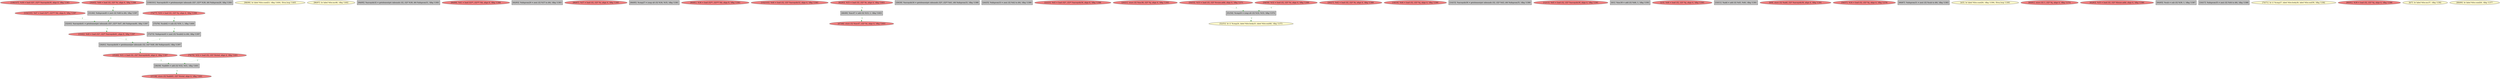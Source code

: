 
digraph G {


node1777 [fillcolor=lightcoral,label="[106/107]  %38 = load i32*, i32** %arrayidx30, align 8, !dbg !1383",shape=ellipse,style=filled ]
node1776 [fillcolor=lightcoral,label="[104/105]  %47 = load i32**, i32*** %b, align 8, !dbg !1397",shape=ellipse,style=filled ]
node1774 [fillcolor=grey,label="[100/101]  %arrayidx30 = getelementptr inbounds i32*, i32** %36, i64 %idxprom29, !dbg !1383",shape=rectangle,style=filled ]
node1773 [fillcolor=lemonchiffon,label="[98/99]  br label %for.cond23, !dbg !1404, !llvm.loop !1405",shape=ellipse,style=filled ]
node1772 [fillcolor=lemonchiffon,label="[96/97]  br label %for.inc46, !dbg !1402",shape=ellipse,style=filled ]
node1771 [fillcolor=grey,label="[94/95]  %arrayidx32 = getelementptr inbounds i32, i32* %38, i64 %idxprom31, !dbg !1383",shape=rectangle,style=filled ]
node1768 [fillcolor=lightcoral,label="[88/89]  %41 = load i32**, i32*** %b, align 8, !dbg !1388",shape=ellipse,style=filled ]
node1770 [fillcolor=grey,label="[92/93]  %idxprom29 = zext i32 %37 to i64, !dbg !1383",shape=rectangle,style=filled ]
node1767 [fillcolor=lightcoral,label="[86/87]  %37 = load i32, i32* %i, align 4, !dbg !1385",shape=ellipse,style=filled ]
node1765 [fillcolor=grey,label="[84/85]  %cmp27 = icmp ult i32 %34, %35, !dbg !1381",shape=rectangle,style=filled ]
node1763 [fillcolor=lightcoral,label="[80/81]  %36 = load i32**, i32*** %b, align 8, !dbg !1383",shape=ellipse,style=filled ]
node1761 [fillcolor=grey,label="[75/76]  %sub42 = sub i32 %50, 1, !dbg !1400",shape=rectangle,style=filled ]
node1760 [fillcolor=lightcoral,label="[78/79]  %52 = load i32, i32* %total, align 4, !dbg !1401",shape=ellipse,style=filled ]
node1775 [fillcolor=lightcoral,label="[102/103]  %40 = load i32, i32* %arrayidx32, align 4, !dbg !1383",shape=ellipse,style=filled ]
node1739 [fillcolor=lightcoral,label="[30/45]  %48 = load i32, i32* %i, align 4, !dbg !1398",shape=ellipse,style=filled ]
node1766 [fillcolor=lightcoral,label="[47/48]  store i32 %inc47, i32* %i, align 4, !dbg !1403",shape=ellipse,style=filled ]
node1741 [fillcolor=grey,label="[31/44]  %idxprom40 = zext i32 %48 to i64, !dbg !1397",shape=rectangle,style=filled ]
node1738 [fillcolor=grey,label="[28/29]  %arrayidx34 = getelementptr inbounds i32*, i32** %41, i64 %idxprom33, !dbg !1388",shape=rectangle,style=filled ]
node1736 [fillcolor=grey,label="[24/25]  %idxprom33 = zext i32 %42 to i64, !dbg !1388",shape=rectangle,style=filled ]
node1735 [fillcolor=lightcoral,label="[22/23]  %43 = load i32*, i32** %arrayidx34, align 8, !dbg !1388",shape=ellipse,style=filled ]
node1734 [fillcolor=lightcoral,label="[20/21]  store i32 %inc38, i32* %j, align 4, !dbg !1393",shape=ellipse,style=filled ]
node1755 [fillcolor=lemonchiffon,label="[52/53]  br i1 %cmp24, label %for.body25, label %for.end48, !dbg !1373",shape=ellipse,style=filled ]
node1737 [fillcolor=lightcoral,label="[26/27]  %42 = load i32, i32* %i, align 4, !dbg !1389",shape=ellipse,style=filled ]
node1733 [fillcolor=lightcoral,label="[18/19]  %44 = load i32, i32* %j, align 4, !dbg !1390",shape=ellipse,style=filled ]
node1731 [fillcolor=grey,label="[14/15]  %arrayidx36 = getelementptr inbounds i32, i32* %43, i64 %idxprom35, !dbg !1388",shape=rectangle,style=filled ]
node1730 [fillcolor=lightcoral,label="[12/13]  %45 = load i32, i32* %arrayidx36, align 4, !dbg !1391",shape=ellipse,style=filled ]
node1724 [fillcolor=grey,label="[0/1]  %inc38 = add i32 %46, 1, !dbg !1393",shape=rectangle,style=filled ]
node1725 [fillcolor=lightcoral,label="[2/3]  %46 = load i32, i32* %j, align 4, !dbg !1393",shape=ellipse,style=filled ]
node1729 [fillcolor=grey,label="[10/11]  %add = add i32 %45, %40, !dbg !1391",shape=rectangle,style=filled ]
node1728 [fillcolor=lightcoral,label="[8/9]  store i32 %add, i32* %arrayidx36, align 4, !dbg !1391",shape=ellipse,style=filled ]
node1740 [fillcolor=grey,label="[46/49]  %inc47 = add i32 %53, 1, !dbg !1403",shape=rectangle,style=filled ]
node1742 [fillcolor=lightcoral,label="[50/55]  %33 = load i32, i32* %vsize.addr, align 4, !dbg !1371",shape=ellipse,style=filled ]
node1743 [fillcolor=lightcoral,label="[56/57]  %34 = load i32, i32* %j, align 4, !dbg !1378",shape=ellipse,style=filled ]
node1749 [fillcolor=grey,label="[66/67]  %idxprom31 = zext i32 %sub to i64, !dbg !1383",shape=rectangle,style=filled ]
node1744 [fillcolor=lightcoral,label="[58/59]  %32 = load i32, i32* %i, align 4, !dbg !1369",shape=ellipse,style=filled ]
node1726 [fillcolor=lemonchiffon,label="[4/5]  br label %for.cond26, !dbg !1394, !llvm.loop !1395",shape=ellipse,style=filled ]
node1745 [fillcolor=lightcoral,label="[60/61]  store i32 1, i32* %j, align 4, !dbg !1374",shape=ellipse,style=filled ]
node1746 [fillcolor=lightcoral,label="[62/63]  %35 = load i32, i32* %hsize.addr, align 4, !dbg !1380",shape=ellipse,style=filled ]
node1750 [fillcolor=grey,label="[32/43]  %arrayidx41 = getelementptr inbounds i32*, i32** %47, i64 %idxprom40, !dbg !1397",shape=rectangle,style=filled ]
node1747 [fillcolor=grey,label="[64/65]  %sub = sub i32 %39, 1, !dbg !1387",shape=rectangle,style=filled ]
node1732 [fillcolor=grey,label="[16/17]  %idxprom35 = zext i32 %44 to i64, !dbg !1388",shape=rectangle,style=filled ]
node1754 [fillcolor=lightcoral,label="[33/42]  %49 = load i32*, i32** %arrayidx41, align 8, !dbg !1397",shape=ellipse,style=filled ]
node1748 [fillcolor=grey,label="[51/54]  %cmp24 = icmp ult i32 %32, %33, !dbg !1372",shape=rectangle,style=filled ]
node1757 [fillcolor=lemonchiffon,label="[70/71]  br i1 %cmp27, label %for.body28, label %for.end39, !dbg !1382",shape=ellipse,style=filled ]
node1752 [fillcolor=lightcoral,label="[37/38]  store i32 %add45, i32* %total, align 4, !dbg !1401",shape=ellipse,style=filled ]
node1764 [fillcolor=lightcoral,label="[82/83]  %53 = load i32, i32* %i, align 4, !dbg !1403",shape=ellipse,style=filled ]
node1762 [fillcolor=grey,label="[36/39]  %add45 = add i32 %52, %51, !dbg !1401",shape=rectangle,style=filled ]
node1759 [fillcolor=lightcoral,label="[74/77]  %50 = load i32, i32* %j, align 4, !dbg !1399",shape=ellipse,style=filled ]
node1769 [fillcolor=lightcoral,label="[90/91]  %39 = load i32, i32* %j, align 4, !dbg !1386",shape=ellipse,style=filled ]
node1727 [fillcolor=lemonchiffon,label="[6/7]  br label %for.inc37, !dbg !1392",shape=ellipse,style=filled ]
node1753 [fillcolor=lightcoral,label="[35/40]  %51 = load i32, i32* %arrayidx44, align 4, !dbg !1397",shape=ellipse,style=filled ]
node1756 [fillcolor=lemonchiffon,label="[68/69]  br label %for.cond26, !dbg !1377",shape=ellipse,style=filled ]
node1751 [fillcolor=grey,label="[34/41]  %arrayidx44 = getelementptr inbounds i32, i32* %49, i64 %idxprom43, !dbg !1397",shape=rectangle,style=filled ]
node1758 [fillcolor=grey,label="[72/73]  %idxprom43 = zext i32 %sub42 to i64, !dbg !1397",shape=rectangle,style=filled ]

node1760->node1762 [style=dotted,color=forestgreen,label="T",fontcolor=forestgreen ]
node1740->node1766 [style=dotted,color=forestgreen,label="T",fontcolor=forestgreen ]
node1751->node1753 [style=dotted,color=forestgreen,label="T",fontcolor=forestgreen ]
node1754->node1751 [style=dotted,color=forestgreen,label="T",fontcolor=forestgreen ]
node1739->node1741 [style=dotted,color=forestgreen,label="T",fontcolor=forestgreen ]
node1758->node1751 [style=dotted,color=forestgreen,label="T",fontcolor=forestgreen ]
node1764->node1740 [style=dotted,color=forestgreen,label="T",fontcolor=forestgreen ]
node1776->node1750 [style=dotted,color=forestgreen,label="T",fontcolor=forestgreen ]
node1744->node1748 [style=dotted,color=forestgreen,label="T",fontcolor=forestgreen ]
node1741->node1750 [style=dotted,color=forestgreen,label="T",fontcolor=forestgreen ]
node1748->node1755 [style=dotted,color=forestgreen,label="T",fontcolor=forestgreen ]
node1750->node1754 [style=dotted,color=forestgreen,label="T",fontcolor=forestgreen ]
node1742->node1748 [style=dotted,color=forestgreen,label="T",fontcolor=forestgreen ]
node1753->node1762 [style=dotted,color=forestgreen,label="T",fontcolor=forestgreen ]
node1762->node1752 [style=dotted,color=forestgreen,label="T",fontcolor=forestgreen ]
node1759->node1761 [style=dotted,color=forestgreen,label="T",fontcolor=forestgreen ]
node1761->node1758 [style=dotted,color=forestgreen,label="T",fontcolor=forestgreen ]


}
